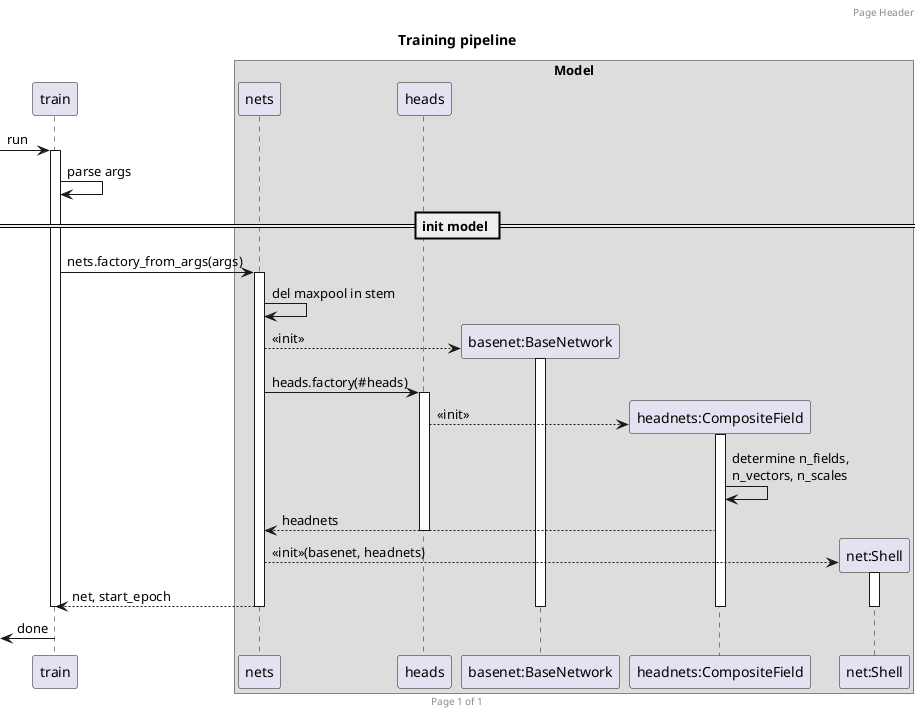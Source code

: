 @startuml
header Page Header
footer Page %page% of %lastpage%

title Training pipeline

[-> train : run
activate train
train -> train : parse args

== init model ==

train -> nets : nets.factory_from_args(args)
activate nets
nets -> nets : del maxpool in stem
create "basenet:BaseNetwork"
nets --> "basenet:BaseNetwork" : <<init>>
activate "basenet:BaseNetwork"
nets -> heads : heads.factory(#heads)
activate heads
create "headnets:CompositeField"
heads --> "headnets:CompositeField" : <<init>>
activate "headnets:CompositeField"
"headnets:CompositeField" -> "headnets:CompositeField" : determine n_fields, \nn_vectors, n_scales
"headnets:CompositeField" --> nets : headnets
deactivate heads
create "net:Shell"
nets --> "net:Shell" : <<init>>(basenet, headnets)
activate "net:Shell"
nets --> train : net, start_epoch
deactivate nets

box "Model"
    participant nets
    participant heads
    participant "basenet:BaseNetwork"
    participant "headnets:CompositeField"
    participant "net:Shell"
end box

deactivate train
deactivate "basenet:BaseNetwork"
deactivate "headnets:CompositeField"
deactivate "net:Shell"
[<- train : done
@enduml